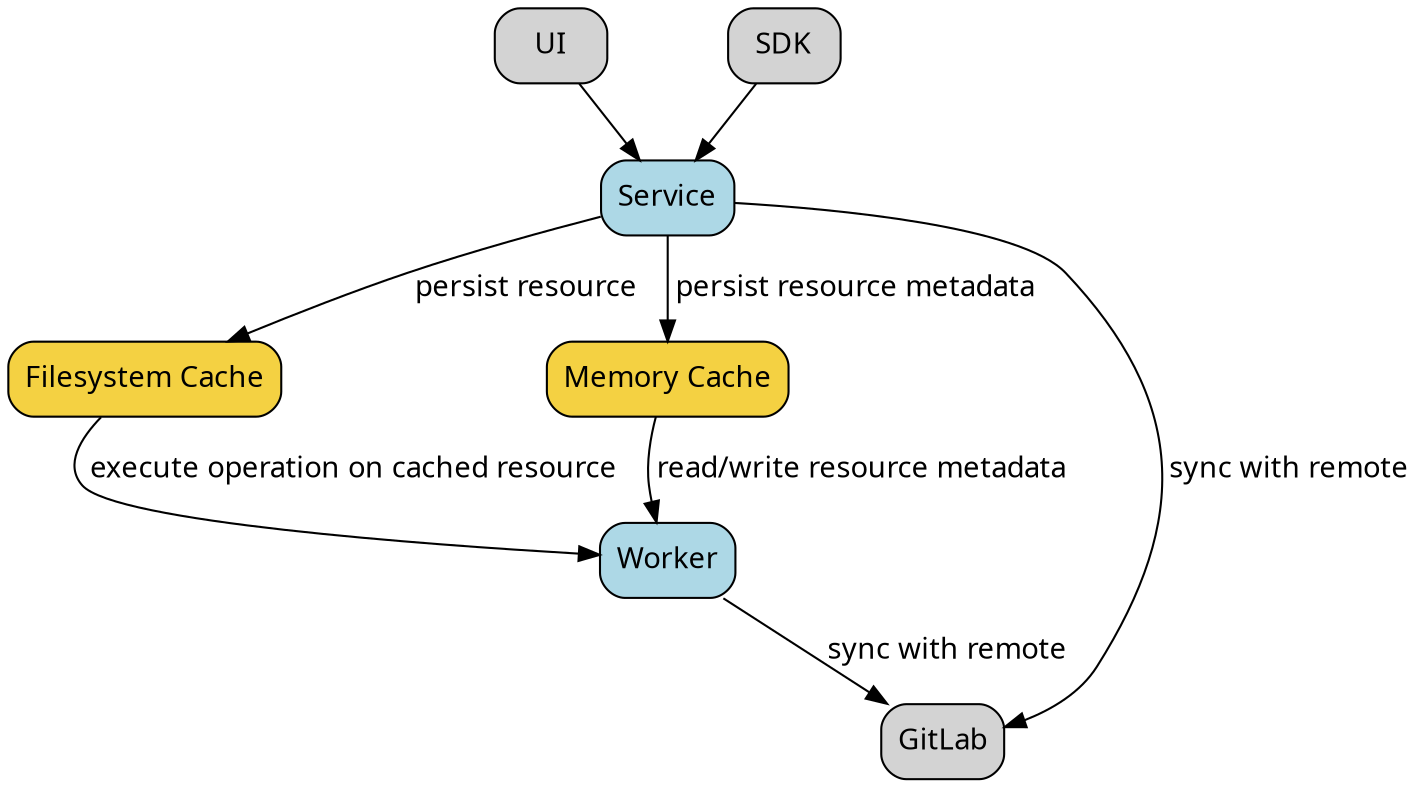 strict digraph architecture {
  compound=true;
  newrank=true;

  graph [fontname="Raleway", nodesep="0.8"];
  node [shape="rect", style="filled,rounded", fontname="Raleway"];
  edge [fontname="Raleway"]

  Service [fillcolor="lightblue"]
  "Filesystem Cache" [fillcolor="#f4d142"]
  "Memory Cache" [fillcolor="#f4d142"]
  GitLab [fillcolor=""]
  Worker [fillcolor="lightblue"]

  subgraph service_clients {
    label="Clients"
    UI -> Service
    SDK -> Service
    {rank=same; UI, SDK};

  }

  Service -> "Filesystem Cache" [label=" persist resource"]
  Service -> "Memory Cache" [label=" persist resource metadata"]
  Service -> GitLab [label=" sync with remote"]

  "Filesystem Cache" -> Worker [label=" execute operation on cached resource"]
  "Memory Cache" -> Worker [label=" read/write resource metadata"]

  Worker -> GitLab [label=" sync with remote"]


}
